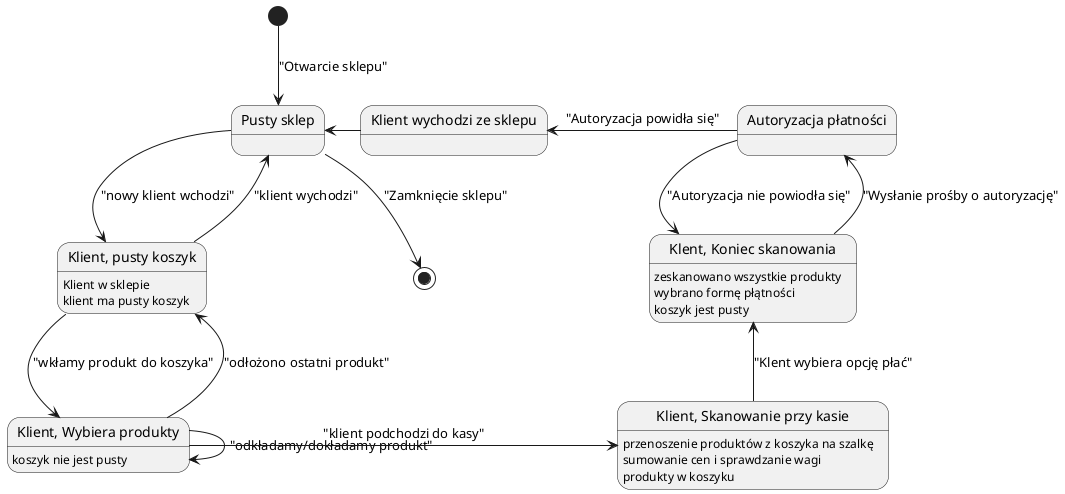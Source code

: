 @startuml

state "Pusty sklep" as st0
state "Klient, pusty koszyk" as st1
st1: Klient w sklepie
st1: klient ma pusty koszyk
state "Klient, Wybiera produkty" as st2
st2: koszyk nie jest pusty
state "Klient, Skanowanie przy kasie" as st3
st3: przenoszenie produktów z koszyka na szalkę
st3: sumowanie cen i sprawdzanie wagi
st3: produkty w koszyku

state "Klent, Koniec skanowania" as st4
st4: zeskanowano wszystkie produkty
st4: wybrano formę płątności
st4: koszyk jest pusty

state "Autoryzacja płatności" as st5

state "Klient wychodzi ze sklepu" as st6

st0 -down-> st1 : "nowy klient wchodzi"
st1 --> st0 : "klient wychodzi"
st1 --> st2 : "wkłamy produkt do koszyka" 
st2 --> st2 : "odkładamy/dokładamy produkt"
st2 --> st1 : "odłożono ostatni produkt"

st2 -right-> st3 : "klient podchodzi do kasy"

st3 -up-> st4 : "Klent wybiera opcję płać"

st4 -up-> st5 : "Wysłanie prośby o autoryzację"
st5 -left-> st6 : "Autoryzacja powidła się"
st5 --> st4 : "Autoryzacja nie powiodła się"
st6 -left-> st0

[*] --> st0 : "Otwarcie sklepu"
st0 --> [*] : "Zamknięcie sklepu"
@enduml